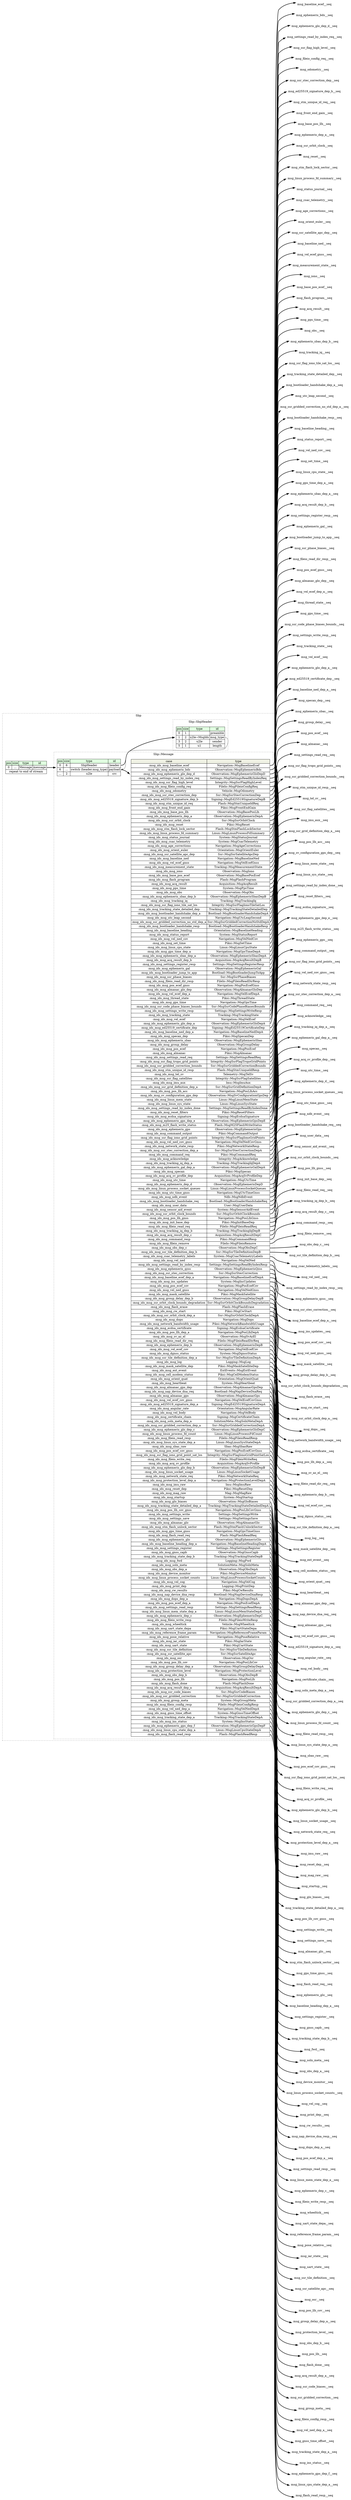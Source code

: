 digraph {
	rankdir=LR;
	node [shape=plaintext];
	subgraph cluster__sbp {
		label="Sbp";
		graph[style=dotted];

		sbp__seq [label=<<TABLE BORDER="0" CELLBORDER="1" CELLSPACING="0">
			<TR><TD BGCOLOR="#E0FFE0">pos</TD><TD BGCOLOR="#E0FFE0">size</TD><TD BGCOLOR="#E0FFE0">type</TD><TD BGCOLOR="#E0FFE0">id</TD></TR>
			<TR><TD PORT="message_pos">0</TD><TD PORT="message_size">...</TD><TD>Message</TD><TD PORT="message_type">message</TD></TR>
			<TR><TD COLSPAN="4" PORT="message__repeat">repeat to end of stream</TD></TR>
		</TABLE>>];
		subgraph cluster__message {
			label="Sbp::Message";
			graph[style=dotted];

			message__seq [label=<<TABLE BORDER="0" CELLBORDER="1" CELLSPACING="0">
				<TR><TD BGCOLOR="#E0FFE0">pos</TD><TD BGCOLOR="#E0FFE0">size</TD><TD BGCOLOR="#E0FFE0">type</TD><TD BGCOLOR="#E0FFE0">id</TD></TR>
				<TR><TD PORT="header_pos">0</TD><TD PORT="header_size">6</TD><TD>SbpHeader</TD><TD PORT="header_type">header</TD></TR>
				<TR><TD PORT="payload_pos">6</TD><TD PORT="payload_size">...</TD><TD>switch (header.msg_type)</TD><TD PORT="payload_type">payload</TD></TR>
				<TR><TD PORT="crc_pos">...</TD><TD PORT="crc_size">2</TD><TD>u2le</TD><TD PORT="crc_type">crc</TD></TR>
			</TABLE>>];
message__seq_payload_switch [label=<<TABLE BORDER="0" CELLBORDER="1" CELLSPACING="0">
	<TR><TD BGCOLOR="#F0F2E4">case</TD><TD BGCOLOR="#F0F2E4">type</TD></TR>
	<TR><TD>:msg_ids_msg_baseline_ecef</TD><TD PORT="case0">Navigation::MsgBaselineEcef</TD></TR>
	<TR><TD>:msg_ids_msg_ephemeris_bds</TD><TD PORT="case1">Observation::MsgEphemerisBds</TD></TR>
	<TR><TD>:msg_ids_msg_ephemeris_glo_dep_d</TD><TD PORT="case2">Observation::MsgEphemerisGloDepD</TD></TR>
	<TR><TD>:msg_ids_msg_settings_read_by_index_req</TD><TD PORT="case3">Settings::MsgSettingsReadByIndexReq</TD></TR>
	<TR><TD>:msg_ids_msg_ssr_flag_high_level</TD><TD PORT="case4">Integrity::MsgSsrFlagHighLevel</TD></TR>
	<TR><TD>:msg_ids_msg_fileio_config_req</TD><TD PORT="case5">FileIo::MsgFileioConfigReq</TD></TR>
	<TR><TD>:msg_ids_msg_odometry</TD><TD PORT="case6">Vehicle::MsgOdometry</TD></TR>
	<TR><TD>:msg_ids_msg_ssr_stec_correction_dep</TD><TD PORT="case7">Ssr::MsgSsrStecCorrectionDep</TD></TR>
	<TR><TD>:msg_ids_msg_ed25519_signature_dep_b</TD><TD PORT="case8">Signing::MsgEd25519SignatureDepB</TD></TR>
	<TR><TD>:msg_ids_msg_stm_unique_id_req</TD><TD PORT="case9">Flash::MsgStmUniqueIdReq</TD></TR>
	<TR><TD>:msg_ids_msg_front_end_gain</TD><TD PORT="case10">Piksi::MsgFrontEndGain</TD></TR>
	<TR><TD>:msg_ids_msg_base_pos_llh</TD><TD PORT="case11">Observation::MsgBasePosLlh</TD></TR>
	<TR><TD>:msg_ids_msg_ephemeris_dep_a</TD><TD PORT="case12">Observation::MsgEphemerisDepA</TD></TR>
	<TR><TD>:msg_ids_msg_ssr_orbit_clock</TD><TD PORT="case13">Ssr::MsgSsrOrbitClock</TD></TR>
	<TR><TD>:msg_ids_msg_reset</TD><TD PORT="case14">Piksi::MsgReset</TD></TR>
	<TR><TD>:msg_ids_msg_stm_flash_lock_sector</TD><TD PORT="case15">Flash::MsgStmFlashLockSector</TD></TR>
	<TR><TD>:msg_ids_msg_linux_process_fd_summary</TD><TD PORT="case16">Linux::MsgLinuxProcessFdSummary</TD></TR>
	<TR><TD>:msg_ids_msg_status_journal</TD><TD PORT="case17">System::MsgStatusJournal</TD></TR>
	<TR><TD>:msg_ids_msg_csac_telemetry</TD><TD PORT="case18">System::MsgCsacTelemetry</TD></TR>
	<TR><TD>:msg_ids_msg_age_corrections</TD><TD PORT="case19">Navigation::MsgAgeCorrections</TD></TR>
	<TR><TD>:msg_ids_msg_orient_euler</TD><TD PORT="case20">Orientation::MsgOrientEuler</TD></TR>
	<TR><TD>:msg_ids_msg_ssr_satellite_apc_dep</TD><TD PORT="case21">Ssr::MsgSsrSatelliteApcDep</TD></TR>
	<TR><TD>:msg_ids_msg_baseline_ned</TD><TD PORT="case22">Navigation::MsgBaselineNed</TD></TR>
	<TR><TD>:msg_ids_msg_vel_ecef_gnss</TD><TD PORT="case23">Navigation::MsgVelEcefGnss</TD></TR>
	<TR><TD>:msg_ids_msg_measurement_state</TD><TD PORT="case24">Tracking::MsgMeasurementState</TD></TR>
	<TR><TD>:msg_ids_msg_iono</TD><TD PORT="case25">Observation::MsgIono</TD></TR>
	<TR><TD>:msg_ids_msg_base_pos_ecef</TD><TD PORT="case26">Observation::MsgBasePosEcef</TD></TR>
	<TR><TD>:msg_ids_msg_flash_program</TD><TD PORT="case27">Flash::MsgFlashProgram</TD></TR>
	<TR><TD>:msg_ids_msg_acq_result</TD><TD PORT="case28">Acquisition::MsgAcqResult</TD></TR>
	<TR><TD>:msg_ids_msg_pps_time</TD><TD PORT="case29">System::MsgPpsTime</TD></TR>
	<TR><TD>:msg_ids_msg_obs</TD><TD PORT="case30">Observation::MsgObs</TD></TR>
	<TR><TD>:msg_ids_msg_ephemeris_sbas_dep_b</TD><TD PORT="case31">Observation::MsgEphemerisSbasDepB</TD></TR>
	<TR><TD>:msg_ids_msg_tracking_iq</TD><TD PORT="case32">Tracking::MsgTrackingIq</TD></TR>
	<TR><TD>:msg_ids_msg_ssr_flag_iono_tile_sat_los</TD><TD PORT="case33">Integrity::MsgSsrFlagIonoTileSatLos</TD></TR>
	<TR><TD>:msg_ids_msg_tracking_state_detailed_dep</TD><TD PORT="case34">Tracking::MsgTrackingStateDetailedDep</TD></TR>
	<TR><TD>:msg_ids_msg_bootloader_handshake_dep_a</TD><TD PORT="case35">Bootload::MsgBootloaderHandshakeDepA</TD></TR>
	<TR><TD>:msg_ids_msg_utc_leap_second</TD><TD PORT="case36">Navigation::MsgUtcLeapSecond</TD></TR>
	<TR><TD>:msg_ids_msg_ssr_gridded_correction_no_std_dep_a</TD><TD PORT="case37">Ssr::MsgSsrGriddedCorrectionNoStdDepA</TD></TR>
	<TR><TD>:msg_ids_msg_bootloader_handshake_resp</TD><TD PORT="case38">Bootload::MsgBootloaderHandshakeResp</TD></TR>
	<TR><TD>:msg_ids_msg_baseline_heading</TD><TD PORT="case39">Orientation::MsgBaselineHeading</TD></TR>
	<TR><TD>:msg_ids_msg_status_report</TD><TD PORT="case40">System::MsgStatusReport</TD></TR>
	<TR><TD>:msg_ids_msg_vel_ned_cov</TD><TD PORT="case41">Navigation::MsgVelNedCov</TD></TR>
	<TR><TD>:msg_ids_msg_set_time</TD><TD PORT="case42">Piksi::MsgSetTime</TD></TR>
	<TR><TD>:msg_ids_msg_linux_cpu_state</TD><TD PORT="case43">Linux::MsgLinuxCpuState</TD></TR>
	<TR><TD>:msg_ids_msg_gps_time_dep_a</TD><TD PORT="case44">Navigation::MsgGpsTimeDepA</TD></TR>
	<TR><TD>:msg_ids_msg_ephemeris_sbas_dep_a</TD><TD PORT="case45">Observation::MsgEphemerisSbasDepA</TD></TR>
	<TR><TD>:msg_ids_msg_acq_result_dep_b</TD><TD PORT="case46">Acquisition::MsgAcqResultDepB</TD></TR>
	<TR><TD>:msg_ids_msg_settings_register_resp</TD><TD PORT="case47">Settings::MsgSettingsRegisterResp</TD></TR>
	<TR><TD>:msg_ids_msg_ephemeris_gal</TD><TD PORT="case48">Observation::MsgEphemerisGal</TD></TR>
	<TR><TD>:msg_ids_msg_bootloader_jump_to_app</TD><TD PORT="case49">Bootload::MsgBootloaderJumpToApp</TD></TR>
	<TR><TD>:msg_ids_msg_ssr_phase_biases</TD><TD PORT="case50">Ssr::MsgSsrPhaseBiases</TD></TR>
	<TR><TD>:msg_ids_msg_fileio_read_dir_resp</TD><TD PORT="case51">FileIo::MsgFileioReadDirResp</TD></TR>
	<TR><TD>:msg_ids_msg_pos_ecef_gnss</TD><TD PORT="case52">Navigation::MsgPosEcefGnss</TD></TR>
	<TR><TD>:msg_ids_msg_almanac_glo_dep</TD><TD PORT="case53">Observation::MsgAlmanacGloDep</TD></TR>
	<TR><TD>:msg_ids_msg_vel_ecef_dep_a</TD><TD PORT="case54">Navigation::MsgVelEcefDepA</TD></TR>
	<TR><TD>:msg_ids_msg_thread_state</TD><TD PORT="case55">Piksi::MsgThreadState</TD></TR>
	<TR><TD>:msg_ids_msg_gps_time</TD><TD PORT="case56">Navigation::MsgGpsTime</TD></TR>
	<TR><TD>:msg_ids_msg_ssr_code_phase_biases_bounds</TD><TD PORT="case57">Ssr::MsgSsrCodePhaseBiasesBounds</TD></TR>
	<TR><TD>:msg_ids_msg_settings_write_resp</TD><TD PORT="case58">Settings::MsgSettingsWriteResp</TD></TR>
	<TR><TD>:msg_ids_msg_tracking_state</TD><TD PORT="case59">Tracking::MsgTrackingState</TD></TR>
	<TR><TD>:msg_ids_msg_vel_ecef</TD><TD PORT="case60">Navigation::MsgVelEcef</TD></TR>
	<TR><TD>:msg_ids_msg_ephemeris_glo_dep_a</TD><TD PORT="case61">Observation::MsgEphemerisGloDepA</TD></TR>
	<TR><TD>:msg_ids_msg_ed25519_certificate_dep</TD><TD PORT="case62">Signing::MsgEd25519CertificateDep</TD></TR>
	<TR><TD>:msg_ids_msg_baseline_ned_dep_a</TD><TD PORT="case63">Navigation::MsgBaselineNedDepA</TD></TR>
	<TR><TD>:msg_ids_msg_specan_dep</TD><TD PORT="case64">Piksi::MsgSpecanDep</TD></TR>
	<TR><TD>:msg_ids_msg_ephemeris_sbas</TD><TD PORT="case65">Observation::MsgEphemerisSbas</TD></TR>
	<TR><TD>:msg_ids_msg_group_delay</TD><TD PORT="case66">Observation::MsgGroupDelay</TD></TR>
	<TR><TD>:msg_ids_msg_pos_ecef</TD><TD PORT="case67">Navigation::MsgPosEcef</TD></TR>
	<TR><TD>:msg_ids_msg_almanac</TD><TD PORT="case68">Piksi::MsgAlmanac</TD></TR>
	<TR><TD>:msg_ids_msg_settings_read_req</TD><TD PORT="case69">Settings::MsgSettingsReadReq</TD></TR>
	<TR><TD>:msg_ids_msg_ssr_flag_tropo_grid_points</TD><TD PORT="case70">Integrity::MsgSsrFlagTropoGridPoints</TD></TR>
	<TR><TD>:msg_ids_msg_ssr_gridded_correction_bounds</TD><TD PORT="case71">Ssr::MsgSsrGriddedCorrectionBounds</TD></TR>
	<TR><TD>:msg_ids_msg_stm_unique_id_resp</TD><TD PORT="case72">Flash::MsgStmUniqueIdResp</TD></TR>
	<TR><TD>:msg_ids_msg_tel_sv</TD><TD PORT="case73">Telemetry::MsgTelSv</TD></TR>
	<TR><TD>:msg_ids_msg_ssr_flag_satellites</TD><TD PORT="case74">Integrity::MsgSsrFlagSatellites</TD></TR>
	<TR><TD>:msg_ids_msg_imu_aux</TD><TD PORT="case75">Imu::MsgImuAux</TD></TR>
	<TR><TD>:msg_ids_msg_ssr_grid_definition_dep_a</TD><TD PORT="case76">Ssr::MsgSsrGridDefinitionDepA</TD></TR>
	<TR><TD>:msg_ids_msg_pos_llh_acc</TD><TD PORT="case77">Navigation::MsgPosLlhAcc</TD></TR>
	<TR><TD>:msg_ids_msg_sv_configuration_gps_dep</TD><TD PORT="case78">Observation::MsgSvConfigurationGpsDep</TD></TR>
	<TR><TD>:msg_ids_msg_linux_mem_state</TD><TD PORT="case79">Linux::MsgLinuxMemState</TD></TR>
	<TR><TD>:msg_ids_msg_linux_sys_state</TD><TD PORT="case80">Linux::MsgLinuxSysState</TD></TR>
	<TR><TD>:msg_ids_msg_settings_read_by_index_done</TD><TD PORT="case81">Settings::MsgSettingsReadByIndexDone</TD></TR>
	<TR><TD>:msg_ids_msg_reset_filters</TD><TD PORT="case82">Piksi::MsgResetFilters</TD></TR>
	<TR><TD>:msg_ids_msg_ecdsa_signature</TD><TD PORT="case83">Signing::MsgEcdsaSignature</TD></TR>
	<TR><TD>:msg_ids_msg_ephemeris_gps_dep_e</TD><TD PORT="case84">Observation::MsgEphemerisGpsDepE</TD></TR>
	<TR><TD>:msg_ids_msg_m25_flash_write_status</TD><TD PORT="case85">Flash::MsgM25FlashWriteStatus</TD></TR>
	<TR><TD>:msg_ids_msg_ephemeris_gps</TD><TD PORT="case86">Observation::MsgEphemerisGps</TD></TR>
	<TR><TD>:msg_ids_msg_command_output</TD><TD PORT="case87">Piksi::MsgCommandOutput</TD></TR>
	<TR><TD>:msg_ids_msg_ssr_flag_iono_grid_points</TD><TD PORT="case88">Integrity::MsgSsrFlagIonoGridPoints</TD></TR>
	<TR><TD>:msg_ids_msg_vel_ned_cov_gnss</TD><TD PORT="case89">Navigation::MsgVelNedCovGnss</TD></TR>
	<TR><TD>:msg_ids_msg_network_state_resp</TD><TD PORT="case90">Piksi::MsgNetworkStateResp</TD></TR>
	<TR><TD>:msg_ids_msg_ssr_stec_correction_dep_a</TD><TD PORT="case91">Ssr::MsgSsrStecCorrectionDepA</TD></TR>
	<TR><TD>:msg_ids_msg_command_req</TD><TD PORT="case92">Piksi::MsgCommandReq</TD></TR>
	<TR><TD>:msg_ids_msg_acknowledge</TD><TD PORT="case93">Integrity::MsgAcknowledge</TD></TR>
	<TR><TD>:msg_ids_msg_tracking_iq_dep_a</TD><TD PORT="case94">Tracking::MsgTrackingIqDepA</TD></TR>
	<TR><TD>:msg_ids_msg_ephemeris_gal_dep_a</TD><TD PORT="case95">Observation::MsgEphemerisGalDepA</TD></TR>
	<TR><TD>:msg_ids_msg_specan</TD><TD PORT="case96">Piksi::MsgSpecan</TD></TR>
	<TR><TD>:msg_ids_msg_acq_sv_profile_dep</TD><TD PORT="case97">Acquisition::MsgAcqSvProfileDep</TD></TR>
	<TR><TD>:msg_ids_msg_utc_time</TD><TD PORT="case98">Navigation::MsgUtcTime</TD></TR>
	<TR><TD>:msg_ids_msg_ephemeris_dep_d</TD><TD PORT="case99">Observation::MsgEphemerisDepD</TD></TR>
	<TR><TD>:msg_ids_msg_linux_process_socket_queues</TD><TD PORT="case100">Linux::MsgLinuxProcessSocketQueues</TD></TR>
	<TR><TD>:msg_ids_msg_utc_time_gnss</TD><TD PORT="case101">Navigation::MsgUtcTimeGnss</TD></TR>
	<TR><TD>:msg_ids_msg_ndb_event</TD><TD PORT="case102">Ndb::MsgNdbEvent</TD></TR>
	<TR><TD>:msg_ids_msg_bootloader_handshake_req</TD><TD PORT="case103">Bootload::MsgBootloaderHandshakeReq</TD></TR>
	<TR><TD>:msg_ids_msg_user_data</TD><TD PORT="case104">User::MsgUserData</TD></TR>
	<TR><TD>:msg_ids_msg_sensor_aid_event</TD><TD PORT="case105">System::MsgSensorAidEvent</TD></TR>
	<TR><TD>:msg_ids_msg_ssr_orbit_clock_bounds</TD><TD PORT="case106">Ssr::MsgSsrOrbitClockBounds</TD></TR>
	<TR><TD>:msg_ids_msg_pos_llh_gnss</TD><TD PORT="case107">Navigation::MsgPosLlhGnss</TD></TR>
	<TR><TD>:msg_ids_msg_init_base_dep</TD><TD PORT="case108">Piksi::MsgInitBaseDep</TD></TR>
	<TR><TD>:msg_ids_msg_fileio_read_req</TD><TD PORT="case109">FileIo::MsgFileioReadReq</TD></TR>
	<TR><TD>:msg_ids_msg_tracking_iq_dep_b</TD><TD PORT="case110">Tracking::MsgTrackingIqDepB</TD></TR>
	<TR><TD>:msg_ids_msg_acq_result_dep_c</TD><TD PORT="case111">Acquisition::MsgAcqResultDepC</TD></TR>
	<TR><TD>:msg_ids_msg_command_resp</TD><TD PORT="case112">Piksi::MsgCommandResp</TD></TR>
	<TR><TD>:msg_ids_msg_fileio_remove</TD><TD PORT="case113">FileIo::MsgFileioRemove</TD></TR>
	<TR><TD>:msg_ids_msg_obs_dep_c</TD><TD PORT="case114">Observation::MsgObsDepC</TD></TR>
	<TR><TD>:msg_ids_msg_ssr_tile_definition_dep_b</TD><TD PORT="case115">Ssr::MsgSsrTileDefinitionDepB</TD></TR>
	<TR><TD>:msg_ids_msg_csac_telemetry_labels</TD><TD PORT="case116">System::MsgCsacTelemetryLabels</TD></TR>
	<TR><TD>:msg_ids_msg_vel_ned</TD><TD PORT="case117">Navigation::MsgVelNed</TD></TR>
	<TR><TD>:msg_ids_msg_settings_read_by_index_resp</TD><TD PORT="case118">Settings::MsgSettingsReadByIndexResp</TD></TR>
	<TR><TD>:msg_ids_msg_ephemeris_qzss</TD><TD PORT="case119">Observation::MsgEphemerisQzss</TD></TR>
	<TR><TD>:msg_ids_msg_ssr_stec_correction</TD><TD PORT="case120">Ssr::MsgSsrStecCorrection</TD></TR>
	<TR><TD>:msg_ids_msg_baseline_ecef_dep_a</TD><TD PORT="case121">Navigation::MsgBaselineEcefDepA</TD></TR>
	<TR><TD>:msg_ids_msg_ins_updates</TD><TD PORT="case122">System::MsgInsUpdates</TD></TR>
	<TR><TD>:msg_ids_msg_pos_ecef_cov</TD><TD PORT="case123">Navigation::MsgPosEcefCov</TD></TR>
	<TR><TD>:msg_ids_msg_vel_ned_gnss</TD><TD PORT="case124">Navigation::MsgVelNedGnss</TD></TR>
	<TR><TD>:msg_ids_msg_mask_satellite</TD><TD PORT="case125">Piksi::MsgMaskSatellite</TD></TR>
	<TR><TD>:msg_ids_msg_group_delay_dep_b</TD><TD PORT="case126">Observation::MsgGroupDelayDepB</TD></TR>
	<TR><TD>:msg_ids_msg_ssr_orbit_clock_bounds_degradation</TD><TD PORT="case127">Ssr::MsgSsrOrbitClockBoundsDegradation</TD></TR>
	<TR><TD>:msg_ids_msg_flash_erase</TD><TD PORT="case128">Flash::MsgFlashErase</TD></TR>
	<TR><TD>:msg_ids_msg_cw_start</TD><TD PORT="case129">Piksi::MsgCwStart</TD></TR>
	<TR><TD>:msg_ids_msg_ssr_orbit_clock_dep_a</TD><TD PORT="case130">Ssr::MsgSsrOrbitClockDepA</TD></TR>
	<TR><TD>:msg_ids_msg_dops</TD><TD PORT="case131">Navigation::MsgDops</TD></TR>
	<TR><TD>:msg_ids_msg_network_bandwidth_usage</TD><TD PORT="case132">Piksi::MsgNetworkBandwidthUsage</TD></TR>
	<TR><TD>:msg_ids_msg_ecdsa_certificate</TD><TD PORT="case133">Signing::MsgEcdsaCertificate</TD></TR>
	<TR><TD>:msg_ids_msg_pos_llh_dep_a</TD><TD PORT="case134">Navigation::MsgPosLlhDepA</TD></TR>
	<TR><TD>:msg_ids_msg_sv_az_el</TD><TD PORT="case135">Observation::MsgSvAzEl</TD></TR>
	<TR><TD>:msg_ids_msg_fileio_read_dir_req</TD><TD PORT="case136">FileIo::MsgFileioReadDirReq</TD></TR>
	<TR><TD>:msg_ids_msg_ephemeris_dep_b</TD><TD PORT="case137">Observation::MsgEphemerisDepB</TD></TR>
	<TR><TD>:msg_ids_msg_vel_ecef_cov</TD><TD PORT="case138">Navigation::MsgVelEcefCov</TD></TR>
	<TR><TD>:msg_ids_msg_dgnss_status</TD><TD PORT="case139">System::MsgDgnssStatus</TD></TR>
	<TR><TD>:msg_ids_msg_ssr_tile_definition_dep_a</TD><TD PORT="case140">Ssr::MsgSsrTileDefinitionDepA</TD></TR>
	<TR><TD>:msg_ids_msg_log</TD><TD PORT="case141">Logging::MsgLog</TD></TR>
	<TR><TD>:msg_ids_msg_mask_satellite_dep</TD><TD PORT="case142">Piksi::MsgMaskSatelliteDep</TD></TR>
	<TR><TD>:msg_ids_msg_ext_event</TD><TD PORT="case143">ExtEvents::MsgExtEvent</TD></TR>
	<TR><TD>:msg_ids_msg_cell_modem_status</TD><TD PORT="case144">Piksi::MsgCellModemStatus</TD></TR>
	<TR><TD>:msg_ids_msg_orient_quat</TD><TD PORT="case145">Orientation::MsgOrientQuat</TD></TR>
	<TR><TD>:msg_ids_msg_heartbeat</TD><TD PORT="case146">System::MsgHeartbeat</TD></TR>
	<TR><TD>:msg_ids_msg_almanac_gps_dep</TD><TD PORT="case147">Observation::MsgAlmanacGpsDep</TD></TR>
	<TR><TD>:msg_ids_msg_nap_device_dna_req</TD><TD PORT="case148">Bootload::MsgNapDeviceDnaReq</TD></TR>
	<TR><TD>:msg_ids_msg_almanac_gps</TD><TD PORT="case149">Observation::MsgAlmanacGps</TD></TR>
	<TR><TD>:msg_ids_msg_vel_ecef_cov_gnss</TD><TD PORT="case150">Navigation::MsgVelEcefCovGnss</TD></TR>
	<TR><TD>:msg_ids_msg_ed25519_signature_dep_a</TD><TD PORT="case151">Signing::MsgEd25519SignatureDepA</TD></TR>
	<TR><TD>:msg_ids_msg_angular_rate</TD><TD PORT="case152">Orientation::MsgAngularRate</TD></TR>
	<TR><TD>:msg_ids_msg_vel_body</TD><TD PORT="case153">Navigation::MsgVelBody</TD></TR>
	<TR><TD>:msg_ids_msg_certificate_chain</TD><TD PORT="case154">Signing::MsgCertificateChain</TD></TR>
	<TR><TD>:msg_ids_msg_soln_meta_dep_a</TD><TD PORT="case155">SolutionMeta::MsgSolnMetaDepA</TD></TR>
	<TR><TD>:msg_ids_msg_ssr_gridded_correction_dep_a</TD><TD PORT="case156">Ssr::MsgSsrGriddedCorrectionDepA</TD></TR>
	<TR><TD>:msg_ids_msg_ephemeris_glo_dep_c</TD><TD PORT="case157">Observation::MsgEphemerisGloDepC</TD></TR>
	<TR><TD>:msg_ids_msg_linux_process_fd_count</TD><TD PORT="case158">Linux::MsgLinuxProcessFdCount</TD></TR>
	<TR><TD>:msg_ids_msg_fileio_read_resp</TD><TD PORT="case159">FileIo::MsgFileioReadResp</TD></TR>
	<TR><TD>:msg_ids_msg_linux_sys_state_dep_a</TD><TD PORT="case160">Linux::MsgLinuxSysStateDepA</TD></TR>
	<TR><TD>:msg_ids_msg_sbas_raw</TD><TD PORT="case161">Sbas::MsgSbasRaw</TD></TR>
	<TR><TD>:msg_ids_msg_pos_ecef_cov_gnss</TD><TD PORT="case162">Navigation::MsgPosEcefCovGnss</TD></TR>
	<TR><TD>:msg_ids_msg_ssr_flag_iono_grid_point_sat_los</TD><TD PORT="case163">Integrity::MsgSsrFlagIonoGridPointSatLos</TD></TR>
	<TR><TD>:msg_ids_msg_fileio_write_req</TD><TD PORT="case164">FileIo::MsgFileioWriteReq</TD></TR>
	<TR><TD>:msg_ids_msg_acq_sv_profile</TD><TD PORT="case165">Acquisition::MsgAcqSvProfile</TD></TR>
	<TR><TD>:msg_ids_msg_ephemeris_glo_dep_b</TD><TD PORT="case166">Observation::MsgEphemerisGloDepB</TD></TR>
	<TR><TD>:msg_ids_msg_linux_socket_usage</TD><TD PORT="case167">Linux::MsgLinuxSocketUsage</TD></TR>
	<TR><TD>:msg_ids_msg_network_state_req</TD><TD PORT="case168">Piksi::MsgNetworkStateReq</TD></TR>
	<TR><TD>:msg_ids_msg_protection_level_dep_a</TD><TD PORT="case169">Navigation::MsgProtectionLevelDepA</TD></TR>
	<TR><TD>:msg_ids_msg_imu_raw</TD><TD PORT="case170">Imu::MsgImuRaw</TD></TR>
	<TR><TD>:msg_ids_msg_reset_dep</TD><TD PORT="case171">Piksi::MsgResetDep</TD></TR>
	<TR><TD>:msg_ids_msg_mag_raw</TD><TD PORT="case172">Mag::MsgMagRaw</TD></TR>
	<TR><TD>:msg_ids_msg_startup</TD><TD PORT="case173">System::MsgStartup</TD></TR>
	<TR><TD>:msg_ids_msg_glo_biases</TD><TD PORT="case174">Observation::MsgGloBiases</TD></TR>
	<TR><TD>:msg_ids_msg_tracking_state_detailed_dep_a</TD><TD PORT="case175">Tracking::MsgTrackingStateDetailedDepA</TD></TR>
	<TR><TD>:msg_ids_msg_pos_llh_cov_gnss</TD><TD PORT="case176">Navigation::MsgPosLlhCovGnss</TD></TR>
	<TR><TD>:msg_ids_msg_settings_write</TD><TD PORT="case177">Settings::MsgSettingsWrite</TD></TR>
	<TR><TD>:msg_ids_msg_settings_save</TD><TD PORT="case178">Settings::MsgSettingsSave</TD></TR>
	<TR><TD>:msg_ids_msg_almanac_glo</TD><TD PORT="case179">Observation::MsgAlmanacGlo</TD></TR>
	<TR><TD>:msg_ids_msg_stm_flash_unlock_sector</TD><TD PORT="case180">Flash::MsgStmFlashUnlockSector</TD></TR>
	<TR><TD>:msg_ids_msg_gps_time_gnss</TD><TD PORT="case181">Navigation::MsgGpsTimeGnss</TD></TR>
	<TR><TD>:msg_ids_msg_flash_read_req</TD><TD PORT="case182">Flash::MsgFlashReadReq</TD></TR>
	<TR><TD>:msg_ids_msg_ephemeris_glo</TD><TD PORT="case183">Observation::MsgEphemerisGlo</TD></TR>
	<TR><TD>:msg_ids_msg_baseline_heading_dep_a</TD><TD PORT="case184">Navigation::MsgBaselineHeadingDepA</TD></TR>
	<TR><TD>:msg_ids_msg_settings_register</TD><TD PORT="case185">Settings::MsgSettingsRegister</TD></TR>
	<TR><TD>:msg_ids_msg_gnss_capb</TD><TD PORT="case186">Observation::MsgGnssCapb</TD></TR>
	<TR><TD>:msg_ids_msg_tracking_state_dep_b</TD><TD PORT="case187">Tracking::MsgTrackingStateDepB</TD></TR>
	<TR><TD>:msg_ids_msg_fwd</TD><TD PORT="case188">Logging::MsgFwd</TD></TR>
	<TR><TD>:msg_ids_msg_soln_meta</TD><TD PORT="case189">SolutionMeta::MsgSolnMeta</TD></TR>
	<TR><TD>:msg_ids_msg_obs_dep_a</TD><TD PORT="case190">Observation::MsgObsDepA</TD></TR>
	<TR><TD>:msg_ids_msg_device_monitor</TD><TD PORT="case191">Piksi::MsgDeviceMonitor</TD></TR>
	<TR><TD>:msg_ids_msg_linux_process_socket_counts</TD><TD PORT="case192">Linux::MsgLinuxProcessSocketCounts</TD></TR>
	<TR><TD>:msg_ids_msg_vel_cog</TD><TD PORT="case193">Navigation::MsgVelCog</TD></TR>
	<TR><TD>:msg_ids_msg_print_dep</TD><TD PORT="case194">Logging::MsgPrintDep</TD></TR>
	<TR><TD>:msg_ids_msg_cw_results</TD><TD PORT="case195">Piksi::MsgCwResults</TD></TR>
	<TR><TD>:msg_ids_msg_nap_device_dna_resp</TD><TD PORT="case196">Bootload::MsgNapDeviceDnaResp</TD></TR>
	<TR><TD>:msg_ids_msg_dops_dep_a</TD><TD PORT="case197">Navigation::MsgDopsDepA</TD></TR>
	<TR><TD>:msg_ids_msg_pos_ecef_dep_a</TD><TD PORT="case198">Navigation::MsgPosEcefDepA</TD></TR>
	<TR><TD>:msg_ids_msg_settings_read_resp</TD><TD PORT="case199">Settings::MsgSettingsReadResp</TD></TR>
	<TR><TD>:msg_ids_msg_linux_mem_state_dep_a</TD><TD PORT="case200">Linux::MsgLinuxMemStateDepA</TD></TR>
	<TR><TD>:msg_ids_msg_ephemeris_dep_c</TD><TD PORT="case201">Observation::MsgEphemerisDepC</TD></TR>
	<TR><TD>:msg_ids_msg_fileio_write_resp</TD><TD PORT="case202">FileIo::MsgFileioWriteResp</TD></TR>
	<TR><TD>:msg_ids_msg_wheeltick</TD><TD PORT="case203">Vehicle::MsgWheeltick</TD></TR>
	<TR><TD>:msg_ids_msg_uart_state_depa</TD><TD PORT="case204">Piksi::MsgUartStateDepa</TD></TR>
	<TR><TD>:msg_ids_msg_reference_frame_param</TD><TD PORT="case205">Navigation::MsgReferenceFrameParam</TD></TR>
	<TR><TD>:msg_ids_msg_pose_relative</TD><TD PORT="case206">Navigation::MsgPoseRelative</TD></TR>
	<TR><TD>:msg_ids_msg_iar_state</TD><TD PORT="case207">Piksi::MsgIarState</TD></TR>
	<TR><TD>:msg_ids_msg_uart_state</TD><TD PORT="case208">Piksi::MsgUartState</TD></TR>
	<TR><TD>:msg_ids_msg_ssr_tile_definition</TD><TD PORT="case209">Ssr::MsgSsrTileDefinition</TD></TR>
	<TR><TD>:msg_ids_msg_ssr_satellite_apc</TD><TD PORT="case210">Ssr::MsgSsrSatelliteApc</TD></TR>
	<TR><TD>:msg_ids_msg_osr</TD><TD PORT="case211">Observation::MsgOsr</TD></TR>
	<TR><TD>:msg_ids_msg_pos_llh_cov</TD><TD PORT="case212">Navigation::MsgPosLlhCov</TD></TR>
	<TR><TD>:msg_ids_msg_group_delay_dep_a</TD><TD PORT="case213">Observation::MsgGroupDelayDepA</TD></TR>
	<TR><TD>:msg_ids_msg_protection_level</TD><TD PORT="case214">Navigation::MsgProtectionLevel</TD></TR>
	<TR><TD>:msg_ids_msg_obs_dep_b</TD><TD PORT="case215">Observation::MsgObsDepB</TD></TR>
	<TR><TD>:msg_ids_msg_pos_llh</TD><TD PORT="case216">Navigation::MsgPosLlh</TD></TR>
	<TR><TD>:msg_ids_msg_flash_done</TD><TD PORT="case217">Flash::MsgFlashDone</TD></TR>
	<TR><TD>:msg_ids_msg_acq_result_dep_a</TD><TD PORT="case218">Acquisition::MsgAcqResultDepA</TD></TR>
	<TR><TD>:msg_ids_msg_ssr_code_biases</TD><TD PORT="case219">Ssr::MsgSsrCodeBiases</TD></TR>
	<TR><TD>:msg_ids_msg_ssr_gridded_correction</TD><TD PORT="case220">Ssr::MsgSsrGriddedCorrection</TD></TR>
	<TR><TD>:msg_ids_msg_group_meta</TD><TD PORT="case221">System::MsgGroupMeta</TD></TR>
	<TR><TD>:msg_ids_msg_fileio_config_resp</TD><TD PORT="case222">FileIo::MsgFileioConfigResp</TD></TR>
	<TR><TD>:msg_ids_msg_vel_ned_dep_a</TD><TD PORT="case223">Navigation::MsgVelNedDepA</TD></TR>
	<TR><TD>:msg_ids_msg_gnss_time_offset</TD><TD PORT="case224">System::MsgGnssTimeOffset</TD></TR>
	<TR><TD>:msg_ids_msg_tracking_state_dep_a</TD><TD PORT="case225">Tracking::MsgTrackingStateDepA</TD></TR>
	<TR><TD>:msg_ids_msg_ins_status</TD><TD PORT="case226">System::MsgInsStatus</TD></TR>
	<TR><TD>:msg_ids_msg_ephemeris_gps_dep_f</TD><TD PORT="case227">Observation::MsgEphemerisGpsDepF</TD></TR>
	<TR><TD>:msg_ids_msg_linux_cpu_state_dep_a</TD><TD PORT="case228">Linux::MsgLinuxCpuStateDepA</TD></TR>
	<TR><TD>:msg_ids_msg_flash_read_resp</TD><TD PORT="case229">Flash::MsgFlashReadResp</TD></TR>
</TABLE>>];
		}
		subgraph cluster__sbp_header {
			label="Sbp::SbpHeader";
			graph[style=dotted];

			sbp_header__seq [label=<<TABLE BORDER="0" CELLBORDER="1" CELLSPACING="0">
				<TR><TD BGCOLOR="#E0FFE0">pos</TD><TD BGCOLOR="#E0FFE0">size</TD><TD BGCOLOR="#E0FFE0">type</TD><TD BGCOLOR="#E0FFE0">id</TD></TR>
				<TR><TD PORT="preamble_pos">0</TD><TD PORT="preamble_size">1</TD><TD></TD><TD PORT="preamble_type">preamble</TD></TR>
				<TR><TD PORT="msg_type_pos">1</TD><TD PORT="msg_type_size">2</TD><TD>u2le→MsgIds</TD><TD PORT="msg_type_type">msg_type</TD></TR>
				<TR><TD PORT="sender_pos">3</TD><TD PORT="sender_size">2</TD><TD>u2le</TD><TD PORT="sender_type">sender</TD></TR>
				<TR><TD PORT="length_pos">5</TD><TD PORT="length_size">1</TD><TD>u1</TD><TD PORT="length_type">length</TD></TR>
			</TABLE>>];
		}
	}
	sbp__seq:message_type -> message__seq [style=bold];
	message__seq:header_type -> sbp_header__seq [style=bold];
	message__seq:payload_type -> message__seq_payload_switch [style=bold];
	message__seq_payload_switch:case0 -> msg_baseline_ecef__seq [style=bold];
	message__seq_payload_switch:case1 -> msg_ephemeris_bds__seq [style=bold];
	message__seq_payload_switch:case2 -> msg_ephemeris_glo_dep_d__seq [style=bold];
	message__seq_payload_switch:case3 -> msg_settings_read_by_index_req__seq [style=bold];
	message__seq_payload_switch:case4 -> msg_ssr_flag_high_level__seq [style=bold];
	message__seq_payload_switch:case5 -> msg_fileio_config_req__seq [style=bold];
	message__seq_payload_switch:case6 -> msg_odometry__seq [style=bold];
	message__seq_payload_switch:case7 -> msg_ssr_stec_correction_dep__seq [style=bold];
	message__seq_payload_switch:case8 -> msg_ed25519_signature_dep_b__seq [style=bold];
	message__seq_payload_switch:case9 -> msg_stm_unique_id_req__seq [style=bold];
	message__seq_payload_switch:case10 -> msg_front_end_gain__seq [style=bold];
	message__seq_payload_switch:case11 -> msg_base_pos_llh__seq [style=bold];
	message__seq_payload_switch:case12 -> msg_ephemeris_dep_a__seq [style=bold];
	message__seq_payload_switch:case13 -> msg_ssr_orbit_clock__seq [style=bold];
	message__seq_payload_switch:case14 -> msg_reset__seq [style=bold];
	message__seq_payload_switch:case15 -> msg_stm_flash_lock_sector__seq [style=bold];
	message__seq_payload_switch:case16 -> msg_linux_process_fd_summary__seq [style=bold];
	message__seq_payload_switch:case17 -> msg_status_journal__seq [style=bold];
	message__seq_payload_switch:case18 -> msg_csac_telemetry__seq [style=bold];
	message__seq_payload_switch:case19 -> msg_age_corrections__seq [style=bold];
	message__seq_payload_switch:case20 -> msg_orient_euler__seq [style=bold];
	message__seq_payload_switch:case21 -> msg_ssr_satellite_apc_dep__seq [style=bold];
	message__seq_payload_switch:case22 -> msg_baseline_ned__seq [style=bold];
	message__seq_payload_switch:case23 -> msg_vel_ecef_gnss__seq [style=bold];
	message__seq_payload_switch:case24 -> msg_measurement_state__seq [style=bold];
	message__seq_payload_switch:case25 -> msg_iono__seq [style=bold];
	message__seq_payload_switch:case26 -> msg_base_pos_ecef__seq [style=bold];
	message__seq_payload_switch:case27 -> msg_flash_program__seq [style=bold];
	message__seq_payload_switch:case28 -> msg_acq_result__seq [style=bold];
	message__seq_payload_switch:case29 -> msg_pps_time__seq [style=bold];
	message__seq_payload_switch:case30 -> msg_obs__seq [style=bold];
	message__seq_payload_switch:case31 -> msg_ephemeris_sbas_dep_b__seq [style=bold];
	message__seq_payload_switch:case32 -> msg_tracking_iq__seq [style=bold];
	message__seq_payload_switch:case33 -> msg_ssr_flag_iono_tile_sat_los__seq [style=bold];
	message__seq_payload_switch:case34 -> msg_tracking_state_detailed_dep__seq [style=bold];
	message__seq_payload_switch:case35 -> msg_bootloader_handshake_dep_a__seq [style=bold];
	message__seq_payload_switch:case36 -> msg_utc_leap_second__seq [style=bold];
	message__seq_payload_switch:case37 -> msg_ssr_gridded_correction_no_std_dep_a__seq [style=bold];
	message__seq_payload_switch:case38 -> msg_bootloader_handshake_resp__seq [style=bold];
	message__seq_payload_switch:case39 -> msg_baseline_heading__seq [style=bold];
	message__seq_payload_switch:case40 -> msg_status_report__seq [style=bold];
	message__seq_payload_switch:case41 -> msg_vel_ned_cov__seq [style=bold];
	message__seq_payload_switch:case42 -> msg_set_time__seq [style=bold];
	message__seq_payload_switch:case43 -> msg_linux_cpu_state__seq [style=bold];
	message__seq_payload_switch:case44 -> msg_gps_time_dep_a__seq [style=bold];
	message__seq_payload_switch:case45 -> msg_ephemeris_sbas_dep_a__seq [style=bold];
	message__seq_payload_switch:case46 -> msg_acq_result_dep_b__seq [style=bold];
	message__seq_payload_switch:case47 -> msg_settings_register_resp__seq [style=bold];
	message__seq_payload_switch:case48 -> msg_ephemeris_gal__seq [style=bold];
	message__seq_payload_switch:case49 -> msg_bootloader_jump_to_app__seq [style=bold];
	message__seq_payload_switch:case50 -> msg_ssr_phase_biases__seq [style=bold];
	message__seq_payload_switch:case51 -> msg_fileio_read_dir_resp__seq [style=bold];
	message__seq_payload_switch:case52 -> msg_pos_ecef_gnss__seq [style=bold];
	message__seq_payload_switch:case53 -> msg_almanac_glo_dep__seq [style=bold];
	message__seq_payload_switch:case54 -> msg_vel_ecef_dep_a__seq [style=bold];
	message__seq_payload_switch:case55 -> msg_thread_state__seq [style=bold];
	message__seq_payload_switch:case56 -> msg_gps_time__seq [style=bold];
	message__seq_payload_switch:case57 -> msg_ssr_code_phase_biases_bounds__seq [style=bold];
	message__seq_payload_switch:case58 -> msg_settings_write_resp__seq [style=bold];
	message__seq_payload_switch:case59 -> msg_tracking_state__seq [style=bold];
	message__seq_payload_switch:case60 -> msg_vel_ecef__seq [style=bold];
	message__seq_payload_switch:case61 -> msg_ephemeris_glo_dep_a__seq [style=bold];
	message__seq_payload_switch:case62 -> msg_ed25519_certificate_dep__seq [style=bold];
	message__seq_payload_switch:case63 -> msg_baseline_ned_dep_a__seq [style=bold];
	message__seq_payload_switch:case64 -> msg_specan_dep__seq [style=bold];
	message__seq_payload_switch:case65 -> msg_ephemeris_sbas__seq [style=bold];
	message__seq_payload_switch:case66 -> msg_group_delay__seq [style=bold];
	message__seq_payload_switch:case67 -> msg_pos_ecef__seq [style=bold];
	message__seq_payload_switch:case68 -> msg_almanac__seq [style=bold];
	message__seq_payload_switch:case69 -> msg_settings_read_req__seq [style=bold];
	message__seq_payload_switch:case70 -> msg_ssr_flag_tropo_grid_points__seq [style=bold];
	message__seq_payload_switch:case71 -> msg_ssr_gridded_correction_bounds__seq [style=bold];
	message__seq_payload_switch:case72 -> msg_stm_unique_id_resp__seq [style=bold];
	message__seq_payload_switch:case73 -> msg_tel_sv__seq [style=bold];
	message__seq_payload_switch:case74 -> msg_ssr_flag_satellites__seq [style=bold];
	message__seq_payload_switch:case75 -> msg_imu_aux__seq [style=bold];
	message__seq_payload_switch:case76 -> msg_ssr_grid_definition_dep_a__seq [style=bold];
	message__seq_payload_switch:case77 -> msg_pos_llh_acc__seq [style=bold];
	message__seq_payload_switch:case78 -> msg_sv_configuration_gps_dep__seq [style=bold];
	message__seq_payload_switch:case79 -> msg_linux_mem_state__seq [style=bold];
	message__seq_payload_switch:case80 -> msg_linux_sys_state__seq [style=bold];
	message__seq_payload_switch:case81 -> msg_settings_read_by_index_done__seq [style=bold];
	message__seq_payload_switch:case82 -> msg_reset_filters__seq [style=bold];
	message__seq_payload_switch:case83 -> msg_ecdsa_signature__seq [style=bold];
	message__seq_payload_switch:case84 -> msg_ephemeris_gps_dep_e__seq [style=bold];
	message__seq_payload_switch:case85 -> msg_m25_flash_write_status__seq [style=bold];
	message__seq_payload_switch:case86 -> msg_ephemeris_gps__seq [style=bold];
	message__seq_payload_switch:case87 -> msg_command_output__seq [style=bold];
	message__seq_payload_switch:case88 -> msg_ssr_flag_iono_grid_points__seq [style=bold];
	message__seq_payload_switch:case89 -> msg_vel_ned_cov_gnss__seq [style=bold];
	message__seq_payload_switch:case90 -> msg_network_state_resp__seq [style=bold];
	message__seq_payload_switch:case91 -> msg_ssr_stec_correction_dep_a__seq [style=bold];
	message__seq_payload_switch:case92 -> msg_command_req__seq [style=bold];
	message__seq_payload_switch:case93 -> msg_acknowledge__seq [style=bold];
	message__seq_payload_switch:case94 -> msg_tracking_iq_dep_a__seq [style=bold];
	message__seq_payload_switch:case95 -> msg_ephemeris_gal_dep_a__seq [style=bold];
	message__seq_payload_switch:case96 -> msg_specan__seq [style=bold];
	message__seq_payload_switch:case97 -> msg_acq_sv_profile_dep__seq [style=bold];
	message__seq_payload_switch:case98 -> msg_utc_time__seq [style=bold];
	message__seq_payload_switch:case99 -> msg_ephemeris_dep_d__seq [style=bold];
	message__seq_payload_switch:case100 -> msg_linux_process_socket_queues__seq [style=bold];
	message__seq_payload_switch:case101 -> msg_utc_time_gnss__seq [style=bold];
	message__seq_payload_switch:case102 -> msg_ndb_event__seq [style=bold];
	message__seq_payload_switch:case103 -> msg_bootloader_handshake_req__seq [style=bold];
	message__seq_payload_switch:case104 -> msg_user_data__seq [style=bold];
	message__seq_payload_switch:case105 -> msg_sensor_aid_event__seq [style=bold];
	message__seq_payload_switch:case106 -> msg_ssr_orbit_clock_bounds__seq [style=bold];
	message__seq_payload_switch:case107 -> msg_pos_llh_gnss__seq [style=bold];
	message__seq_payload_switch:case108 -> msg_init_base_dep__seq [style=bold];
	message__seq_payload_switch:case109 -> msg_fileio_read_req__seq [style=bold];
	message__seq_payload_switch:case110 -> msg_tracking_iq_dep_b__seq [style=bold];
	message__seq_payload_switch:case111 -> msg_acq_result_dep_c__seq [style=bold];
	message__seq_payload_switch:case112 -> msg_command_resp__seq [style=bold];
	message__seq_payload_switch:case113 -> msg_fileio_remove__seq [style=bold];
	message__seq_payload_switch:case114 -> msg_obs_dep_c__seq [style=bold];
	message__seq_payload_switch:case115 -> msg_ssr_tile_definition_dep_b__seq [style=bold];
	message__seq_payload_switch:case116 -> msg_csac_telemetry_labels__seq [style=bold];
	message__seq_payload_switch:case117 -> msg_vel_ned__seq [style=bold];
	message__seq_payload_switch:case118 -> msg_settings_read_by_index_resp__seq [style=bold];
	message__seq_payload_switch:case119 -> msg_ephemeris_qzss__seq [style=bold];
	message__seq_payload_switch:case120 -> msg_ssr_stec_correction__seq [style=bold];
	message__seq_payload_switch:case121 -> msg_baseline_ecef_dep_a__seq [style=bold];
	message__seq_payload_switch:case122 -> msg_ins_updates__seq [style=bold];
	message__seq_payload_switch:case123 -> msg_pos_ecef_cov__seq [style=bold];
	message__seq_payload_switch:case124 -> msg_vel_ned_gnss__seq [style=bold];
	message__seq_payload_switch:case125 -> msg_mask_satellite__seq [style=bold];
	message__seq_payload_switch:case126 -> msg_group_delay_dep_b__seq [style=bold];
	message__seq_payload_switch:case127 -> msg_ssr_orbit_clock_bounds_degradation__seq [style=bold];
	message__seq_payload_switch:case128 -> msg_flash_erase__seq [style=bold];
	message__seq_payload_switch:case129 -> msg_cw_start__seq [style=bold];
	message__seq_payload_switch:case130 -> msg_ssr_orbit_clock_dep_a__seq [style=bold];
	message__seq_payload_switch:case131 -> msg_dops__seq [style=bold];
	message__seq_payload_switch:case132 -> msg_network_bandwidth_usage__seq [style=bold];
	message__seq_payload_switch:case133 -> msg_ecdsa_certificate__seq [style=bold];
	message__seq_payload_switch:case134 -> msg_pos_llh_dep_a__seq [style=bold];
	message__seq_payload_switch:case135 -> msg_sv_az_el__seq [style=bold];
	message__seq_payload_switch:case136 -> msg_fileio_read_dir_req__seq [style=bold];
	message__seq_payload_switch:case137 -> msg_ephemeris_dep_b__seq [style=bold];
	message__seq_payload_switch:case138 -> msg_vel_ecef_cov__seq [style=bold];
	message__seq_payload_switch:case139 -> msg_dgnss_status__seq [style=bold];
	message__seq_payload_switch:case140 -> msg_ssr_tile_definition_dep_a__seq [style=bold];
	message__seq_payload_switch:case141 -> msg_log__seq [style=bold];
	message__seq_payload_switch:case142 -> msg_mask_satellite_dep__seq [style=bold];
	message__seq_payload_switch:case143 -> msg_ext_event__seq [style=bold];
	message__seq_payload_switch:case144 -> msg_cell_modem_status__seq [style=bold];
	message__seq_payload_switch:case145 -> msg_orient_quat__seq [style=bold];
	message__seq_payload_switch:case146 -> msg_heartbeat__seq [style=bold];
	message__seq_payload_switch:case147 -> msg_almanac_gps_dep__seq [style=bold];
	message__seq_payload_switch:case148 -> msg_nap_device_dna_req__seq [style=bold];
	message__seq_payload_switch:case149 -> msg_almanac_gps__seq [style=bold];
	message__seq_payload_switch:case150 -> msg_vel_ecef_cov_gnss__seq [style=bold];
	message__seq_payload_switch:case151 -> msg_ed25519_signature_dep_a__seq [style=bold];
	message__seq_payload_switch:case152 -> msg_angular_rate__seq [style=bold];
	message__seq_payload_switch:case153 -> msg_vel_body__seq [style=bold];
	message__seq_payload_switch:case154 -> msg_certificate_chain__seq [style=bold];
	message__seq_payload_switch:case155 -> msg_soln_meta_dep_a__seq [style=bold];
	message__seq_payload_switch:case156 -> msg_ssr_gridded_correction_dep_a__seq [style=bold];
	message__seq_payload_switch:case157 -> msg_ephemeris_glo_dep_c__seq [style=bold];
	message__seq_payload_switch:case158 -> msg_linux_process_fd_count__seq [style=bold];
	message__seq_payload_switch:case159 -> msg_fileio_read_resp__seq [style=bold];
	message__seq_payload_switch:case160 -> msg_linux_sys_state_dep_a__seq [style=bold];
	message__seq_payload_switch:case161 -> msg_sbas_raw__seq [style=bold];
	message__seq_payload_switch:case162 -> msg_pos_ecef_cov_gnss__seq [style=bold];
	message__seq_payload_switch:case163 -> msg_ssr_flag_iono_grid_point_sat_los__seq [style=bold];
	message__seq_payload_switch:case164 -> msg_fileio_write_req__seq [style=bold];
	message__seq_payload_switch:case165 -> msg_acq_sv_profile__seq [style=bold];
	message__seq_payload_switch:case166 -> msg_ephemeris_glo_dep_b__seq [style=bold];
	message__seq_payload_switch:case167 -> msg_linux_socket_usage__seq [style=bold];
	message__seq_payload_switch:case168 -> msg_network_state_req__seq [style=bold];
	message__seq_payload_switch:case169 -> msg_protection_level_dep_a__seq [style=bold];
	message__seq_payload_switch:case170 -> msg_imu_raw__seq [style=bold];
	message__seq_payload_switch:case171 -> msg_reset_dep__seq [style=bold];
	message__seq_payload_switch:case172 -> msg_mag_raw__seq [style=bold];
	message__seq_payload_switch:case173 -> msg_startup__seq [style=bold];
	message__seq_payload_switch:case174 -> msg_glo_biases__seq [style=bold];
	message__seq_payload_switch:case175 -> msg_tracking_state_detailed_dep_a__seq [style=bold];
	message__seq_payload_switch:case176 -> msg_pos_llh_cov_gnss__seq [style=bold];
	message__seq_payload_switch:case177 -> msg_settings_write__seq [style=bold];
	message__seq_payload_switch:case178 -> msg_settings_save__seq [style=bold];
	message__seq_payload_switch:case179 -> msg_almanac_glo__seq [style=bold];
	message__seq_payload_switch:case180 -> msg_stm_flash_unlock_sector__seq [style=bold];
	message__seq_payload_switch:case181 -> msg_gps_time_gnss__seq [style=bold];
	message__seq_payload_switch:case182 -> msg_flash_read_req__seq [style=bold];
	message__seq_payload_switch:case183 -> msg_ephemeris_glo__seq [style=bold];
	message__seq_payload_switch:case184 -> msg_baseline_heading_dep_a__seq [style=bold];
	message__seq_payload_switch:case185 -> msg_settings_register__seq [style=bold];
	message__seq_payload_switch:case186 -> msg_gnss_capb__seq [style=bold];
	message__seq_payload_switch:case187 -> msg_tracking_state_dep_b__seq [style=bold];
	message__seq_payload_switch:case188 -> msg_fwd__seq [style=bold];
	message__seq_payload_switch:case189 -> msg_soln_meta__seq [style=bold];
	message__seq_payload_switch:case190 -> msg_obs_dep_a__seq [style=bold];
	message__seq_payload_switch:case191 -> msg_device_monitor__seq [style=bold];
	message__seq_payload_switch:case192 -> msg_linux_process_socket_counts__seq [style=bold];
	message__seq_payload_switch:case193 -> msg_vel_cog__seq [style=bold];
	message__seq_payload_switch:case194 -> msg_print_dep__seq [style=bold];
	message__seq_payload_switch:case195 -> msg_cw_results__seq [style=bold];
	message__seq_payload_switch:case196 -> msg_nap_device_dna_resp__seq [style=bold];
	message__seq_payload_switch:case197 -> msg_dops_dep_a__seq [style=bold];
	message__seq_payload_switch:case198 -> msg_pos_ecef_dep_a__seq [style=bold];
	message__seq_payload_switch:case199 -> msg_settings_read_resp__seq [style=bold];
	message__seq_payload_switch:case200 -> msg_linux_mem_state_dep_a__seq [style=bold];
	message__seq_payload_switch:case201 -> msg_ephemeris_dep_c__seq [style=bold];
	message__seq_payload_switch:case202 -> msg_fileio_write_resp__seq [style=bold];
	message__seq_payload_switch:case203 -> msg_wheeltick__seq [style=bold];
	message__seq_payload_switch:case204 -> msg_uart_state_depa__seq [style=bold];
	message__seq_payload_switch:case205 -> msg_reference_frame_param__seq [style=bold];
	message__seq_payload_switch:case206 -> msg_pose_relative__seq [style=bold];
	message__seq_payload_switch:case207 -> msg_iar_state__seq [style=bold];
	message__seq_payload_switch:case208 -> msg_uart_state__seq [style=bold];
	message__seq_payload_switch:case209 -> msg_ssr_tile_definition__seq [style=bold];
	message__seq_payload_switch:case210 -> msg_ssr_satellite_apc__seq [style=bold];
	message__seq_payload_switch:case211 -> msg_osr__seq [style=bold];
	message__seq_payload_switch:case212 -> msg_pos_llh_cov__seq [style=bold];
	message__seq_payload_switch:case213 -> msg_group_delay_dep_a__seq [style=bold];
	message__seq_payload_switch:case214 -> msg_protection_level__seq [style=bold];
	message__seq_payload_switch:case215 -> msg_obs_dep_b__seq [style=bold];
	message__seq_payload_switch:case216 -> msg_pos_llh__seq [style=bold];
	message__seq_payload_switch:case217 -> msg_flash_done__seq [style=bold];
	message__seq_payload_switch:case218 -> msg_acq_result_dep_a__seq [style=bold];
	message__seq_payload_switch:case219 -> msg_ssr_code_biases__seq [style=bold];
	message__seq_payload_switch:case220 -> msg_ssr_gridded_correction__seq [style=bold];
	message__seq_payload_switch:case221 -> msg_group_meta__seq [style=bold];
	message__seq_payload_switch:case222 -> msg_fileio_config_resp__seq [style=bold];
	message__seq_payload_switch:case223 -> msg_vel_ned_dep_a__seq [style=bold];
	message__seq_payload_switch:case224 -> msg_gnss_time_offset__seq [style=bold];
	message__seq_payload_switch:case225 -> msg_tracking_state_dep_a__seq [style=bold];
	message__seq_payload_switch:case226 -> msg_ins_status__seq [style=bold];
	message__seq_payload_switch:case227 -> msg_ephemeris_gps_dep_f__seq [style=bold];
	message__seq_payload_switch:case228 -> msg_linux_cpu_state_dep_a__seq [style=bold];
	message__seq_payload_switch:case229 -> msg_flash_read_resp__seq [style=bold];
	sbp_header__seq:msg_type_type -> message__seq:payload_type [color="#404040"];
}
